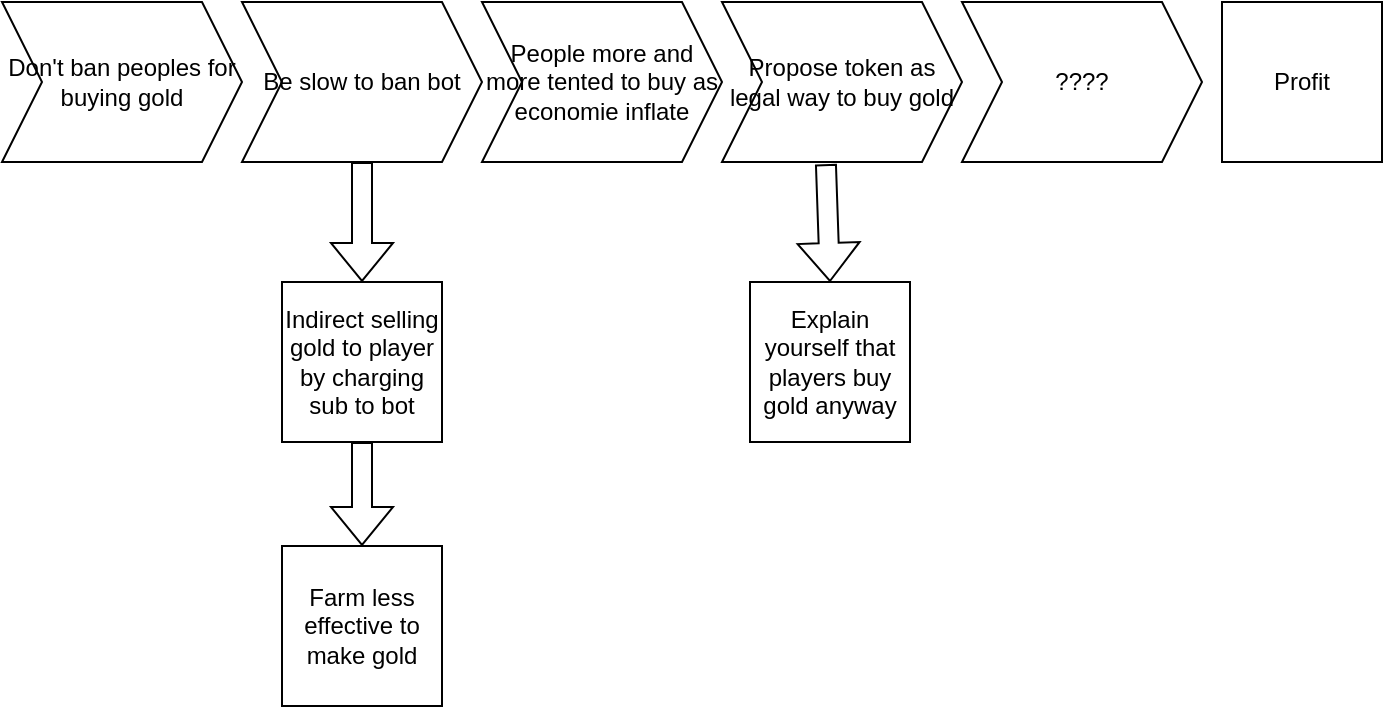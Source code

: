 <mxfile version="21.3.2" type="device">
  <diagram name="Page-1" id="_3il1Z9KHpxXZuOZ5kze">
    <mxGraphModel dx="1434" dy="774" grid="1" gridSize="10" guides="1" tooltips="1" connect="1" arrows="1" fold="1" page="1" pageScale="1" pageWidth="827" pageHeight="1169" math="0" shadow="0">
      <root>
        <mxCell id="0" />
        <mxCell id="1" parent="0" />
        <mxCell id="lQAXZZWjbg1vGyBSmsWU-1" value="Don&#39;t ban peoples for buying gold" style="shape=step;perimeter=stepPerimeter;whiteSpace=wrap;html=1;fixedSize=1;" vertex="1" parent="1">
          <mxGeometry x="40" y="50" width="120" height="80" as="geometry" />
        </mxCell>
        <mxCell id="lQAXZZWjbg1vGyBSmsWU-2" value="Be slow to ban bot" style="shape=step;perimeter=stepPerimeter;whiteSpace=wrap;html=1;fixedSize=1;" vertex="1" parent="1">
          <mxGeometry x="160" y="50" width="120" height="80" as="geometry" />
        </mxCell>
        <mxCell id="lQAXZZWjbg1vGyBSmsWU-5" value="" style="shape=flexArrow;endArrow=classic;html=1;rounded=0;exitX=0.5;exitY=1;exitDx=0;exitDy=0;" edge="1" parent="1" source="lQAXZZWjbg1vGyBSmsWU-2" target="lQAXZZWjbg1vGyBSmsWU-6">
          <mxGeometry width="50" height="50" relative="1" as="geometry">
            <mxPoint x="180" y="280" as="sourcePoint" />
            <mxPoint x="220" y="190" as="targetPoint" />
          </mxGeometry>
        </mxCell>
        <mxCell id="lQAXZZWjbg1vGyBSmsWU-6" value="Indirect selling gold to player by charging sub to bot" style="whiteSpace=wrap;html=1;aspect=fixed;" vertex="1" parent="1">
          <mxGeometry x="180" y="190" width="80" height="80" as="geometry" />
        </mxCell>
        <mxCell id="lQAXZZWjbg1vGyBSmsWU-7" value="People more and more tented to buy as economie inflate" style="shape=step;perimeter=stepPerimeter;whiteSpace=wrap;html=1;fixedSize=1;" vertex="1" parent="1">
          <mxGeometry x="280" y="50" width="120" height="80" as="geometry" />
        </mxCell>
        <mxCell id="lQAXZZWjbg1vGyBSmsWU-8" value="Propose token as legal way to buy gold" style="shape=step;perimeter=stepPerimeter;whiteSpace=wrap;html=1;fixedSize=1;" vertex="1" parent="1">
          <mxGeometry x="400" y="50" width="120" height="80" as="geometry" />
        </mxCell>
        <mxCell id="lQAXZZWjbg1vGyBSmsWU-9" value="" style="shape=flexArrow;endArrow=classic;html=1;rounded=0;exitX=0.5;exitY=1;exitDx=0;exitDy=0;" edge="1" parent="1" source="lQAXZZWjbg1vGyBSmsWU-8">
          <mxGeometry width="50" height="50" relative="1" as="geometry">
            <mxPoint x="440" y="310" as="sourcePoint" />
            <mxPoint x="460" y="130" as="targetPoint" />
          </mxGeometry>
        </mxCell>
        <mxCell id="lQAXZZWjbg1vGyBSmsWU-11" value="Explain yourself that players buy gold anyway" style="whiteSpace=wrap;html=1;aspect=fixed;" vertex="1" parent="1">
          <mxGeometry x="414" y="190" width="80" height="80" as="geometry" />
        </mxCell>
        <mxCell id="lQAXZZWjbg1vGyBSmsWU-12" value="" style="shape=flexArrow;endArrow=classic;html=1;rounded=0;exitX=0.433;exitY=1.013;exitDx=0;exitDy=0;exitPerimeter=0;entryX=0.5;entryY=0;entryDx=0;entryDy=0;" edge="1" parent="1" source="lQAXZZWjbg1vGyBSmsWU-8" target="lQAXZZWjbg1vGyBSmsWU-11">
          <mxGeometry width="50" height="50" relative="1" as="geometry">
            <mxPoint x="450" y="250" as="sourcePoint" />
            <mxPoint x="500" y="200" as="targetPoint" />
          </mxGeometry>
        </mxCell>
        <mxCell id="lQAXZZWjbg1vGyBSmsWU-13" value="????" style="shape=step;perimeter=stepPerimeter;whiteSpace=wrap;html=1;fixedSize=1;" vertex="1" parent="1">
          <mxGeometry x="520" y="50" width="120" height="80" as="geometry" />
        </mxCell>
        <mxCell id="lQAXZZWjbg1vGyBSmsWU-15" value="Profit" style="whiteSpace=wrap;html=1;aspect=fixed;" vertex="1" parent="1">
          <mxGeometry x="650" y="50" width="80" height="80" as="geometry" />
        </mxCell>
        <mxCell id="lQAXZZWjbg1vGyBSmsWU-16" value="Farm less effective to make gold" style="whiteSpace=wrap;html=1;aspect=fixed;" vertex="1" parent="1">
          <mxGeometry x="180" y="322" width="80" height="80" as="geometry" />
        </mxCell>
        <mxCell id="lQAXZZWjbg1vGyBSmsWU-18" value="" style="shape=flexArrow;endArrow=classic;html=1;rounded=0;exitX=0.5;exitY=1;exitDx=0;exitDy=0;entryX=0.5;entryY=0;entryDx=0;entryDy=0;" edge="1" parent="1" source="lQAXZZWjbg1vGyBSmsWU-6" target="lQAXZZWjbg1vGyBSmsWU-16">
          <mxGeometry width="50" height="50" relative="1" as="geometry">
            <mxPoint x="350" y="342" as="sourcePoint" />
            <mxPoint x="350" y="402" as="targetPoint" />
          </mxGeometry>
        </mxCell>
      </root>
    </mxGraphModel>
  </diagram>
</mxfile>
